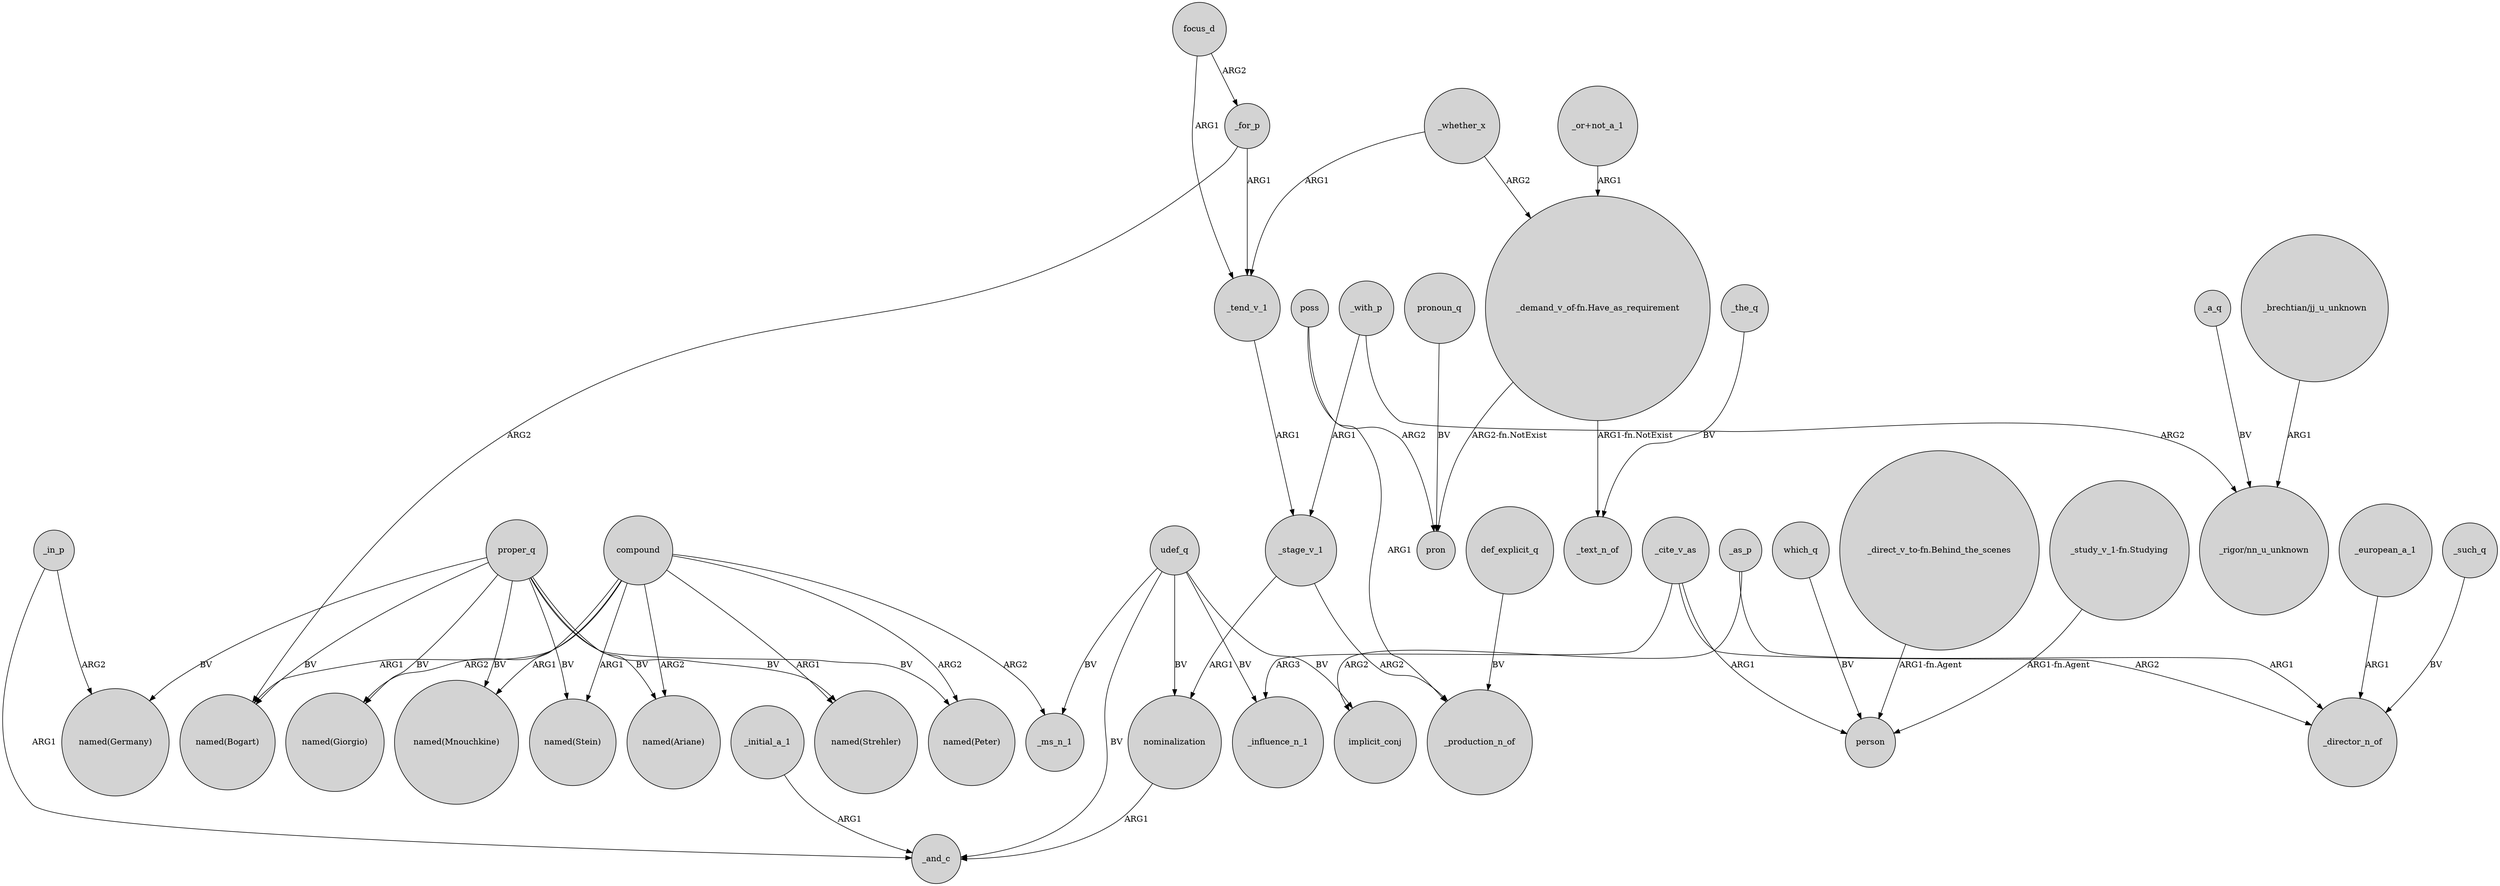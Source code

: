 digraph {
	node [shape=circle style=filled]
	"_direct_v_to-fn.Behind_the_scenes" -> person [label="ARG1-fn.Agent"]
	_cite_v_as -> _influence_n_1 [label=ARG3]
	_whether_x -> "_demand_v_of-fn.Have_as_requirement" [label=ARG2]
	focus_d -> _tend_v_1 [label=ARG1]
	_cite_v_as -> person [label=ARG1]
	proper_q -> "named(Germany)" [label=BV]
	poss -> pron [label=ARG2]
	proper_q -> "named(Ariane)" [label=BV]
	_european_a_1 -> _director_n_of [label=ARG1]
	nominalization -> _and_c [label=ARG1]
	_cite_v_as -> _director_n_of [label=ARG2]
	"_demand_v_of-fn.Have_as_requirement" -> pron [label="ARG2-fn.NotExist"]
	_initial_a_1 -> _and_c [label=ARG1]
	compound -> "named(Stein)" [label=ARG1]
	proper_q -> "named(Strehler)" [label=BV]
	"_study_v_1-fn.Studying" -> person [label="ARG1-fn.Agent"]
	compound -> "named(Ariane)" [label=ARG2]
	_in_p -> "named(Germany)" [label=ARG2]
	proper_q -> "named(Mnouchkine)" [label=BV]
	udef_q -> implicit_conj [label=BV]
	proper_q -> "named(Peter)" [label=BV]
	compound -> _ms_n_1 [label=ARG2]
	focus_d -> _for_p [label=ARG2]
	_tend_v_1 -> _stage_v_1 [label=ARG1]
	proper_q -> "named(Bogart)" [label=BV]
	_as_p -> _director_n_of [label=ARG1]
	pronoun_q -> pron [label=BV]
	which_q -> person [label=BV]
	compound -> "named(Peter)" [label=ARG2]
	udef_q -> _ms_n_1 [label=BV]
	_stage_v_1 -> _production_n_of [label=ARG2]
	def_explicit_q -> _production_n_of [label=BV]
	poss -> _production_n_of [label=ARG1]
	"_demand_v_of-fn.Have_as_requirement" -> _text_n_of [label="ARG1-fn.NotExist"]
	_with_p -> _stage_v_1 [label=ARG1]
	_the_q -> _text_n_of [label=BV]
	_for_p -> _tend_v_1 [label=ARG1]
	"_brechtian/jj_u_unknown" -> "_rigor/nn_u_unknown" [label=ARG1]
	compound -> "named(Bogart)" [label=ARG1]
	_in_p -> _and_c [label=ARG1]
	_for_p -> "named(Bogart)" [label=ARG2]
	_with_p -> "_rigor/nn_u_unknown" [label=ARG2]
	udef_q -> nominalization [label=BV]
	proper_q -> "named(Stein)" [label=BV]
	compound -> "named(Strehler)" [label=ARG1]
	_such_q -> _director_n_of [label=BV]
	_as_p -> implicit_conj [label=ARG2]
	compound -> "named(Mnouchkine)" [label=ARG1]
	_a_q -> "_rigor/nn_u_unknown" [label=BV]
	udef_q -> _and_c [label=BV]
	"_or+not_a_1" -> "_demand_v_of-fn.Have_as_requirement" [label=ARG1]
	_stage_v_1 -> nominalization [label=ARG1]
	_whether_x -> _tend_v_1 [label=ARG1]
	compound -> "named(Giorgio)" [label=ARG2]
	proper_q -> "named(Giorgio)" [label=BV]
	udef_q -> _influence_n_1 [label=BV]
}
